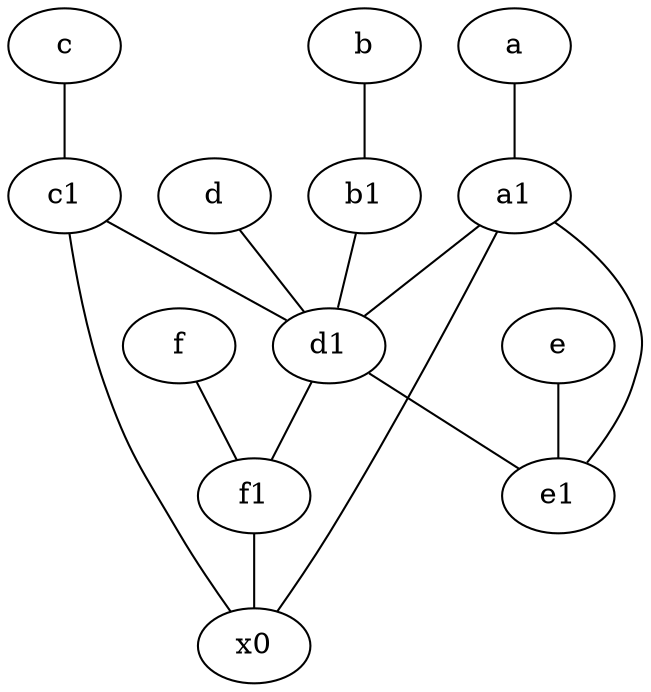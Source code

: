 graph {
	node [labelfontsize=50]
	x0 [labelfontsize=50]
	f [labelfontsize=50 pos="3,9!"]
	b1 [labelfontsize=50 pos="9,4!"]
	e1 [labelfontsize=50 pos="7,7!"]
	b [labelfontsize=50 pos="10,4!"]
	f1 [labelfontsize=50 pos="3,8!"]
	d [labelfontsize=50 pos="2,5!"]
	e [labelfontsize=50 pos="7,9!"]
	c1 [labelfontsize=50 pos="4.5,3!"]
	d1 [labelfontsize=50 pos="3,5!"]
	c [labelfontsize=50 pos="4.5,2!"]
	a [labelfontsize=50 pos="8,2!"]
	a1 [labelfontsize=50 pos="8,3!"]
	f1 -- x0
	d1 -- f1
	a1 -- d1
	c -- c1
	d -- d1
	e -- e1
	b1 -- d1
	a -- a1
	c1 -- x0
	c1 -- d1
	b -- b1
	d1 -- e1
	f -- f1
	a1 -- e1
	a1 -- x0
}
